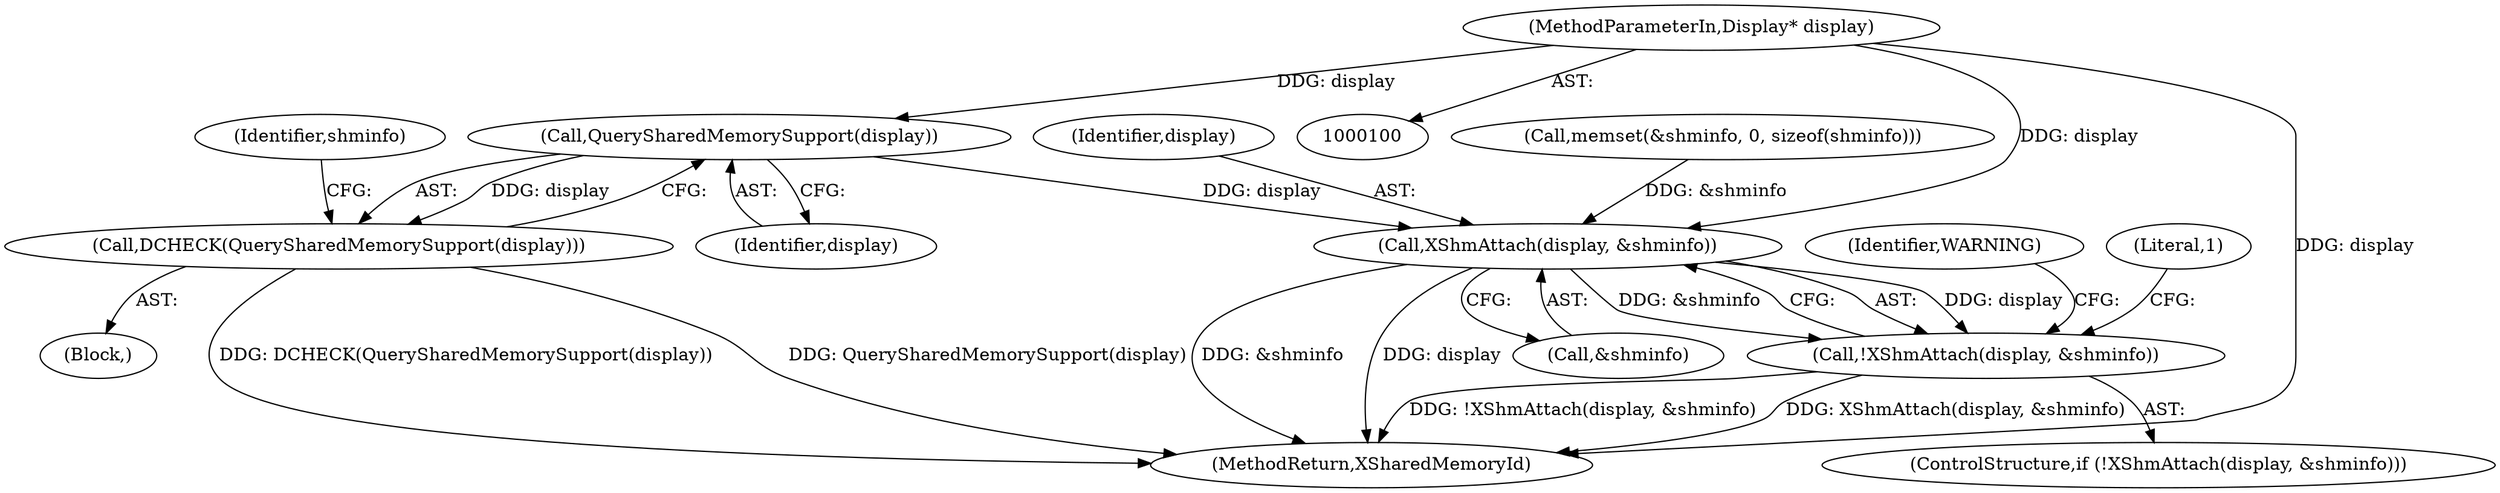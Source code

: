 digraph "0_Chrome_0bd1a6ddb5fb23dfea3e72d60e5e8df4cf5826bc_0@pointer" {
"1000101" [label="(MethodParameterIn,Display* display)"];
"1000105" [label="(Call,QuerySharedMemorySupport(display))"];
"1000104" [label="(Call,DCHECK(QuerySharedMemorySupport(display)))"];
"1000121" [label="(Call,XShmAttach(display, &shminfo))"];
"1000120" [label="(Call,!XShmAttach(display, &shminfo))"];
"1000149" [label="(MethodReturn,XSharedMemoryId)"];
"1000122" [label="(Identifier,display)"];
"1000119" [label="(ControlStructure,if (!XShmAttach(display, &shminfo)))"];
"1000103" [label="(Block,)"];
"1000128" [label="(Identifier,WARNING)"];
"1000121" [label="(Call,XShmAttach(display, &shminfo))"];
"1000106" [label="(Identifier,display)"];
"1000120" [label="(Call,!XShmAttach(display, &shminfo))"];
"1000105" [label="(Call,QuerySharedMemorySupport(display))"];
"1000101" [label="(MethodParameterIn,Display* display)"];
"1000110" [label="(Identifier,shminfo)"];
"1000104" [label="(Call,DCHECK(QuerySharedMemorySupport(display)))"];
"1000139" [label="(Literal,1)"];
"1000108" [label="(Call,memset(&shminfo, 0, sizeof(shminfo)))"];
"1000123" [label="(Call,&shminfo)"];
"1000101" -> "1000100"  [label="AST: "];
"1000101" -> "1000149"  [label="DDG: display"];
"1000101" -> "1000105"  [label="DDG: display"];
"1000101" -> "1000121"  [label="DDG: display"];
"1000105" -> "1000104"  [label="AST: "];
"1000105" -> "1000106"  [label="CFG: "];
"1000106" -> "1000105"  [label="AST: "];
"1000104" -> "1000105"  [label="CFG: "];
"1000105" -> "1000104"  [label="DDG: display"];
"1000105" -> "1000121"  [label="DDG: display"];
"1000104" -> "1000103"  [label="AST: "];
"1000110" -> "1000104"  [label="CFG: "];
"1000104" -> "1000149"  [label="DDG: DCHECK(QuerySharedMemorySupport(display))"];
"1000104" -> "1000149"  [label="DDG: QuerySharedMemorySupport(display)"];
"1000121" -> "1000120"  [label="AST: "];
"1000121" -> "1000123"  [label="CFG: "];
"1000122" -> "1000121"  [label="AST: "];
"1000123" -> "1000121"  [label="AST: "];
"1000120" -> "1000121"  [label="CFG: "];
"1000121" -> "1000149"  [label="DDG: &shminfo"];
"1000121" -> "1000149"  [label="DDG: display"];
"1000121" -> "1000120"  [label="DDG: display"];
"1000121" -> "1000120"  [label="DDG: &shminfo"];
"1000108" -> "1000121"  [label="DDG: &shminfo"];
"1000120" -> "1000119"  [label="AST: "];
"1000128" -> "1000120"  [label="CFG: "];
"1000139" -> "1000120"  [label="CFG: "];
"1000120" -> "1000149"  [label="DDG: XShmAttach(display, &shminfo)"];
"1000120" -> "1000149"  [label="DDG: !XShmAttach(display, &shminfo)"];
}
